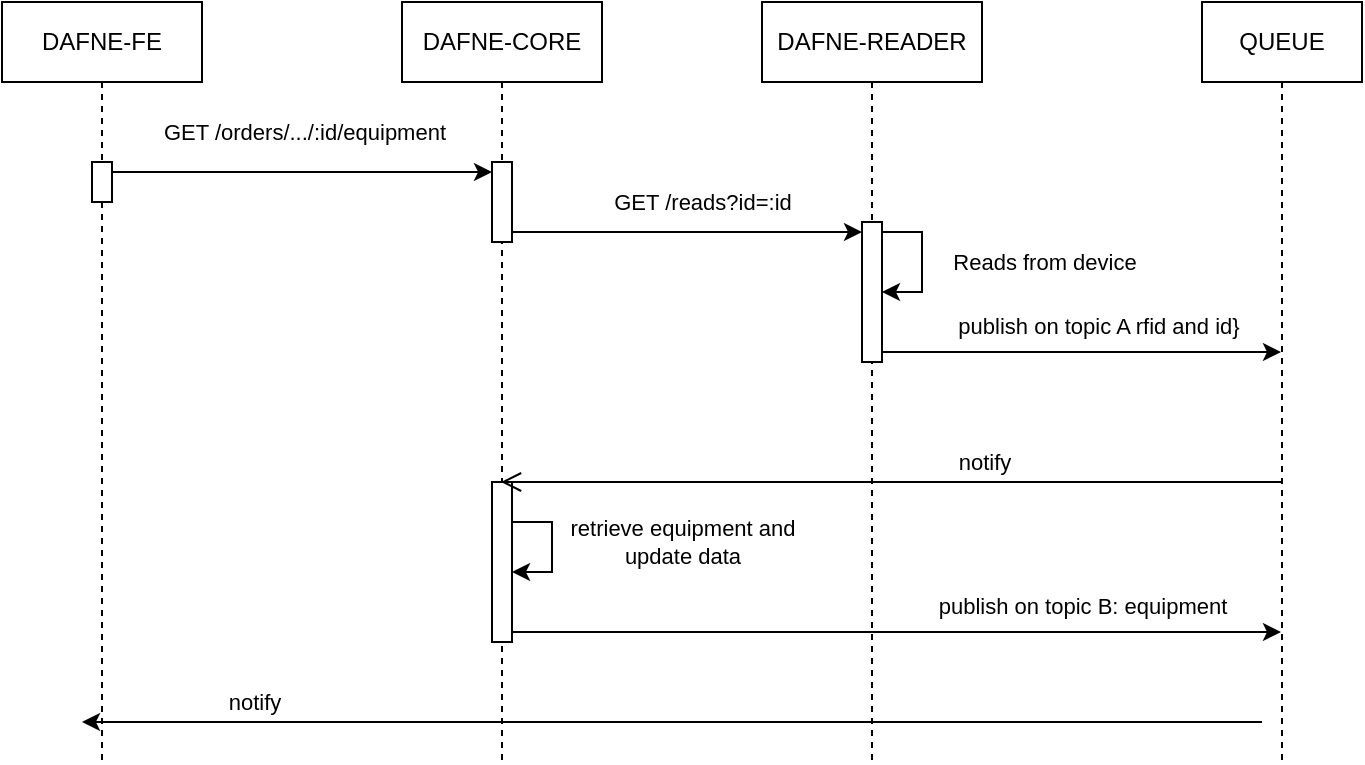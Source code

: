 <mxfile version="24.2.1" type="github">
  <diagram name="Pagina-1" id="eaB3EaWU8Z2Ssii__PD0">
    <mxGraphModel dx="1050" dy="566" grid="1" gridSize="10" guides="1" tooltips="1" connect="1" arrows="1" fold="1" page="1" pageScale="1" pageWidth="827" pageHeight="1169" math="0" shadow="0">
      <root>
        <mxCell id="0" />
        <mxCell id="1" parent="0" />
        <mxCell id="XtGU4JbTBbichS4UjxDC-2" value="DAFNE-FE" style="shape=umlLifeline;perimeter=lifelinePerimeter;whiteSpace=wrap;html=1;container=1;dropTarget=0;collapsible=0;recursiveResize=0;outlineConnect=0;portConstraint=eastwest;newEdgeStyle={&quot;curved&quot;:0,&quot;rounded&quot;:0};" vertex="1" parent="1">
          <mxGeometry x="50" y="20" width="100" height="380" as="geometry" />
        </mxCell>
        <mxCell id="XtGU4JbTBbichS4UjxDC-8" value="" style="html=1;points=[[0,0,0,0,5],[0,1,0,0,-5],[1,0,0,0,5],[1,1,0,0,-5]];perimeter=orthogonalPerimeter;outlineConnect=0;targetShapes=umlLifeline;portConstraint=eastwest;newEdgeStyle={&quot;curved&quot;:0,&quot;rounded&quot;:0};" vertex="1" parent="XtGU4JbTBbichS4UjxDC-2">
          <mxGeometry x="45" y="80" width="10" height="20" as="geometry" />
        </mxCell>
        <mxCell id="XtGU4JbTBbichS4UjxDC-3" value="DAFNE-CORE" style="shape=umlLifeline;perimeter=lifelinePerimeter;whiteSpace=wrap;html=1;container=1;dropTarget=0;collapsible=0;recursiveResize=0;outlineConnect=0;portConstraint=eastwest;newEdgeStyle={&quot;curved&quot;:0,&quot;rounded&quot;:0};" vertex="1" parent="1">
          <mxGeometry x="250" y="20" width="100" height="380" as="geometry" />
        </mxCell>
        <mxCell id="XtGU4JbTBbichS4UjxDC-10" value="" style="html=1;points=[[0,0,0,0,5],[0,1,0,0,-5],[1,0,0,0,5],[1,1,0,0,-5]];perimeter=orthogonalPerimeter;outlineConnect=0;targetShapes=umlLifeline;portConstraint=eastwest;newEdgeStyle={&quot;curved&quot;:0,&quot;rounded&quot;:0};" vertex="1" parent="XtGU4JbTBbichS4UjxDC-3">
          <mxGeometry x="45" y="80" width="10" height="40" as="geometry" />
        </mxCell>
        <mxCell id="XtGU4JbTBbichS4UjxDC-21" value="" style="html=1;points=[[0,0,0,0,5],[0,1,0,0,-5],[1,0,0,0,5],[1,1,0,0,-5]];perimeter=orthogonalPerimeter;outlineConnect=0;targetShapes=umlLifeline;portConstraint=eastwest;newEdgeStyle={&quot;curved&quot;:0,&quot;rounded&quot;:0};" vertex="1" parent="XtGU4JbTBbichS4UjxDC-3">
          <mxGeometry x="45" y="240" width="10" height="80" as="geometry" />
        </mxCell>
        <mxCell id="XtGU4JbTBbichS4UjxDC-26" style="edgeStyle=orthogonalEdgeStyle;rounded=0;orthogonalLoop=1;jettySize=auto;html=1;curved=0;exitX=1;exitY=0;exitDx=0;exitDy=5;exitPerimeter=0;" edge="1" parent="XtGU4JbTBbichS4UjxDC-3" source="XtGU4JbTBbichS4UjxDC-21" target="XtGU4JbTBbichS4UjxDC-21">
          <mxGeometry relative="1" as="geometry">
            <mxPoint x="55" y="290" as="targetPoint" />
            <Array as="points">
              <mxPoint x="55" y="260" />
              <mxPoint x="75" y="260" />
              <mxPoint x="75" y="285" />
            </Array>
          </mxGeometry>
        </mxCell>
        <mxCell id="XtGU4JbTBbichS4UjxDC-28" value="retrieve equipment and &lt;br&gt;update data" style="edgeLabel;html=1;align=center;verticalAlign=middle;resizable=0;points=[];" vertex="1" connectable="0" parent="XtGU4JbTBbichS4UjxDC-26">
          <mxGeometry x="0.125" y="-1" relative="1" as="geometry">
            <mxPoint x="66" as="offset" />
          </mxGeometry>
        </mxCell>
        <mxCell id="XtGU4JbTBbichS4UjxDC-4" value="DAFNE-READER" style="shape=umlLifeline;perimeter=lifelinePerimeter;whiteSpace=wrap;html=1;container=1;dropTarget=0;collapsible=0;recursiveResize=0;outlineConnect=0;portConstraint=eastwest;newEdgeStyle={&quot;curved&quot;:0,&quot;rounded&quot;:0};" vertex="1" parent="1">
          <mxGeometry x="430" y="20" width="110" height="380" as="geometry" />
        </mxCell>
        <mxCell id="XtGU4JbTBbichS4UjxDC-13" value="" style="html=1;points=[[0,0,0,0,5],[0,1,0,0,-5],[1,0,0,0,5],[1,1,0,0,-5]];perimeter=orthogonalPerimeter;outlineConnect=0;targetShapes=umlLifeline;portConstraint=eastwest;newEdgeStyle={&quot;curved&quot;:0,&quot;rounded&quot;:0};" vertex="1" parent="XtGU4JbTBbichS4UjxDC-4">
          <mxGeometry x="50" y="110" width="10" height="70" as="geometry" />
        </mxCell>
        <mxCell id="XtGU4JbTBbichS4UjxDC-16" style="edgeStyle=orthogonalEdgeStyle;rounded=0;orthogonalLoop=1;jettySize=auto;html=1;curved=0;elbow=horizontal;exitX=1;exitY=0;exitDx=0;exitDy=5;exitPerimeter=0;" edge="1" parent="XtGU4JbTBbichS4UjxDC-4" source="XtGU4JbTBbichS4UjxDC-13" target="XtGU4JbTBbichS4UjxDC-13">
          <mxGeometry relative="1" as="geometry" />
        </mxCell>
        <mxCell id="XtGU4JbTBbichS4UjxDC-17" value="Reads from device" style="edgeLabel;html=1;align=center;verticalAlign=middle;resizable=0;points=[];" vertex="1" connectable="0" parent="XtGU4JbTBbichS4UjxDC-16">
          <mxGeometry x="0.533" y="-1" relative="1" as="geometry">
            <mxPoint x="64" y="-14" as="offset" />
          </mxGeometry>
        </mxCell>
        <mxCell id="XtGU4JbTBbichS4UjxDC-32" style="edgeStyle=orthogonalEdgeStyle;rounded=0;orthogonalLoop=1;jettySize=auto;html=1;curved=0;" edge="1" parent="1">
          <mxGeometry relative="1" as="geometry">
            <mxPoint x="680" y="380" as="sourcePoint" />
            <mxPoint x="90" y="380" as="targetPoint" />
          </mxGeometry>
        </mxCell>
        <mxCell id="XtGU4JbTBbichS4UjxDC-33" value="notify" style="edgeLabel;html=1;align=center;verticalAlign=middle;resizable=0;points=[];" vertex="1" connectable="0" parent="XtGU4JbTBbichS4UjxDC-32">
          <mxGeometry x="0.709" y="1" relative="1" as="geometry">
            <mxPoint y="-11" as="offset" />
          </mxGeometry>
        </mxCell>
        <mxCell id="XtGU4JbTBbichS4UjxDC-6" value="QUEUE" style="shape=umlLifeline;perimeter=lifelinePerimeter;whiteSpace=wrap;html=1;container=1;dropTarget=0;collapsible=0;recursiveResize=0;outlineConnect=0;portConstraint=eastwest;newEdgeStyle={&quot;curved&quot;:0,&quot;rounded&quot;:0};" vertex="1" parent="1">
          <mxGeometry x="650" y="20" width="80" height="380" as="geometry" />
        </mxCell>
        <mxCell id="XtGU4JbTBbichS4UjxDC-9" style="edgeStyle=orthogonalEdgeStyle;rounded=0;orthogonalLoop=1;jettySize=auto;html=1;curved=0;exitX=1;exitY=0;exitDx=0;exitDy=5;exitPerimeter=0;entryX=0;entryY=0;entryDx=0;entryDy=5;entryPerimeter=0;" edge="1" parent="1" source="XtGU4JbTBbichS4UjxDC-8" target="XtGU4JbTBbichS4UjxDC-10">
          <mxGeometry relative="1" as="geometry">
            <mxPoint x="105" y="100" as="sourcePoint" />
            <mxPoint x="295" y="100" as="targetPoint" />
          </mxGeometry>
        </mxCell>
        <mxCell id="XtGU4JbTBbichS4UjxDC-11" value="GET /orders/.../:id/equipment" style="edgeLabel;html=1;align=center;verticalAlign=middle;resizable=0;points=[];" vertex="1" connectable="0" parent="XtGU4JbTBbichS4UjxDC-9">
          <mxGeometry x="-0.143" relative="1" as="geometry">
            <mxPoint x="14" y="-20" as="offset" />
          </mxGeometry>
        </mxCell>
        <mxCell id="XtGU4JbTBbichS4UjxDC-14" style="edgeStyle=orthogonalEdgeStyle;rounded=0;orthogonalLoop=1;jettySize=auto;html=1;curved=0;exitX=1;exitY=1;exitDx=0;exitDy=-5;exitPerimeter=0;entryX=0;entryY=0;entryDx=0;entryDy=5;entryPerimeter=0;" edge="1" parent="1" source="XtGU4JbTBbichS4UjxDC-10" target="XtGU4JbTBbichS4UjxDC-13">
          <mxGeometry relative="1" as="geometry" />
        </mxCell>
        <mxCell id="XtGU4JbTBbichS4UjxDC-15" value="GET /reads?id=:id" style="edgeLabel;html=1;align=center;verticalAlign=middle;resizable=0;points=[];" vertex="1" connectable="0" parent="XtGU4JbTBbichS4UjxDC-14">
          <mxGeometry x="0.109" y="-1" relative="1" as="geometry">
            <mxPoint x="-2" y="-16" as="offset" />
          </mxGeometry>
        </mxCell>
        <mxCell id="XtGU4JbTBbichS4UjxDC-18" style="edgeStyle=orthogonalEdgeStyle;rounded=0;orthogonalLoop=1;jettySize=auto;html=1;curved=0;exitX=1;exitY=1;exitDx=0;exitDy=-5;exitPerimeter=0;" edge="1" parent="1" source="XtGU4JbTBbichS4UjxDC-13" target="XtGU4JbTBbichS4UjxDC-6">
          <mxGeometry relative="1" as="geometry">
            <Array as="points">
              <mxPoint x="630" y="195" />
              <mxPoint x="630" y="195" />
            </Array>
          </mxGeometry>
        </mxCell>
        <mxCell id="XtGU4JbTBbichS4UjxDC-19" value="publish on topic A rfid and id}" style="edgeLabel;html=1;align=center;verticalAlign=middle;resizable=0;points=[];" vertex="1" connectable="0" parent="XtGU4JbTBbichS4UjxDC-18">
          <mxGeometry x="-0.308" y="-2" relative="1" as="geometry">
            <mxPoint x="39" y="-15" as="offset" />
          </mxGeometry>
        </mxCell>
        <mxCell id="XtGU4JbTBbichS4UjxDC-20" value="" style="html=1;verticalAlign=bottom;endArrow=open;endSize=8;curved=0;rounded=0;" edge="1" parent="1">
          <mxGeometry relative="1" as="geometry">
            <mxPoint x="689.5" y="260" as="sourcePoint" />
            <mxPoint x="299.5" y="260" as="targetPoint" />
          </mxGeometry>
        </mxCell>
        <mxCell id="XtGU4JbTBbichS4UjxDC-22" value="notify" style="edgeLabel;html=1;align=center;verticalAlign=middle;resizable=0;points=[];" vertex="1" connectable="0" parent="XtGU4JbTBbichS4UjxDC-20">
          <mxGeometry x="-0.197" relative="1" as="geometry">
            <mxPoint x="8" y="-10" as="offset" />
          </mxGeometry>
        </mxCell>
        <mxCell id="XtGU4JbTBbichS4UjxDC-29" style="edgeStyle=orthogonalEdgeStyle;rounded=0;orthogonalLoop=1;jettySize=auto;html=1;curved=0;exitX=1;exitY=1;exitDx=0;exitDy=-5;exitPerimeter=0;" edge="1" parent="1" source="XtGU4JbTBbichS4UjxDC-21" target="XtGU4JbTBbichS4UjxDC-6">
          <mxGeometry relative="1" as="geometry">
            <Array as="points">
              <mxPoint x="690" y="335" />
            </Array>
          </mxGeometry>
        </mxCell>
        <mxCell id="XtGU4JbTBbichS4UjxDC-30" value="publish on topic B: equipment" style="edgeLabel;html=1;align=center;verticalAlign=middle;resizable=0;points=[];" vertex="1" connectable="0" parent="XtGU4JbTBbichS4UjxDC-29">
          <mxGeometry x="0.238" y="-5" relative="1" as="geometry">
            <mxPoint x="47" y="-18" as="offset" />
          </mxGeometry>
        </mxCell>
      </root>
    </mxGraphModel>
  </diagram>
</mxfile>
